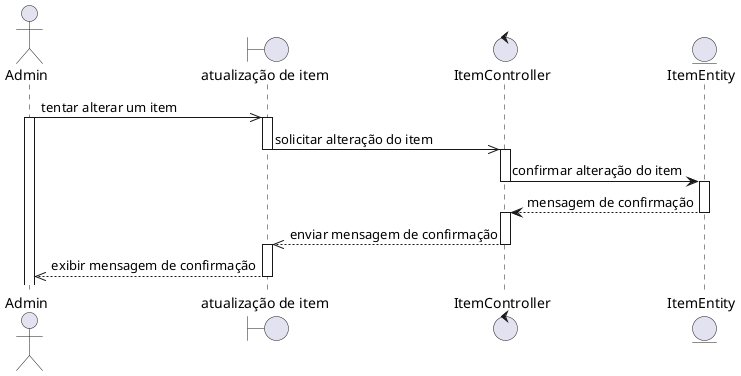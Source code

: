 @startuml
actor Admin

boundary "atualização de item" as grupo
control ItemController
entity ItemEntity

Admin ->> grupo: tentar alterar um item
activate Admin
activate grupo
grupo ->> ItemController: solicitar alteração do item
deactivate grupo
activate ItemController
ItemController -> ItemEntity: confirmar alteração do item
deactivate ItemController
activate ItemEntity
ItemEntity --> ItemController: mensagem de confirmação
deactivate ItemEntity
activate ItemController
ItemController -->> grupo: enviar mensagem de confirmação
deactivate ItemController
activate grupo
grupo -->> Admin: exibir mensagem de confirmação
deactivate grupo
@enduml